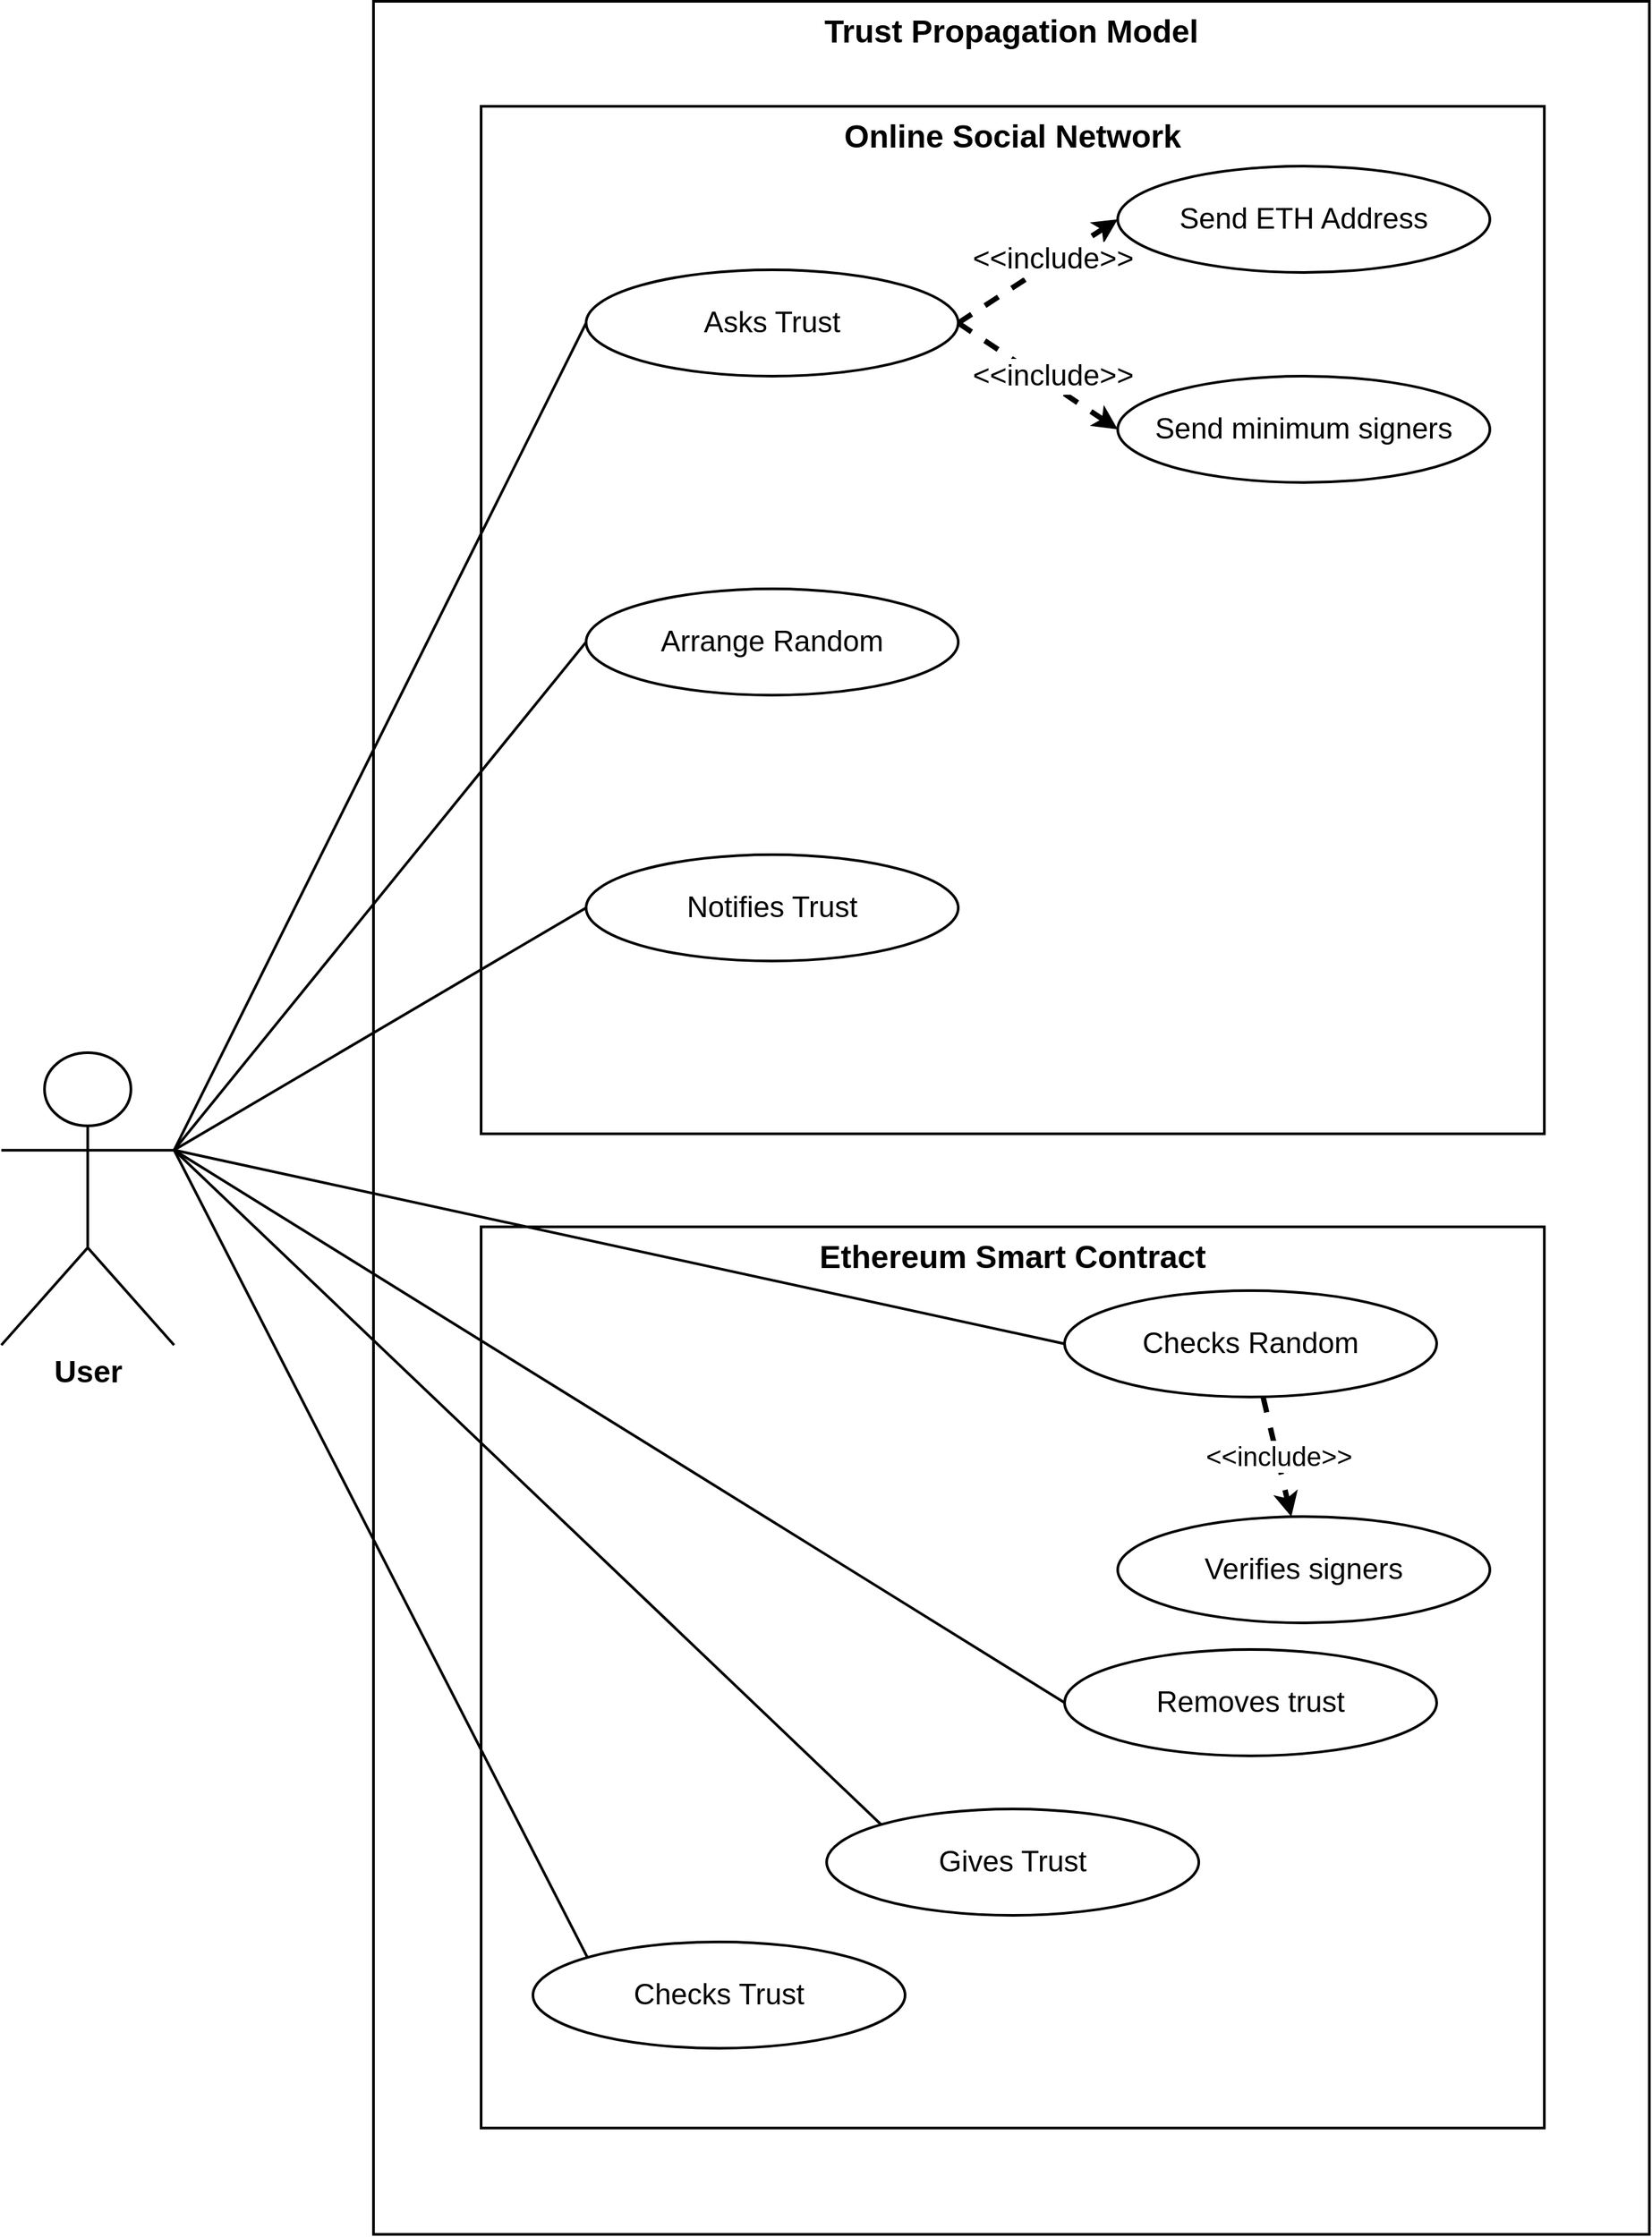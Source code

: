 <mxfile version="22.1.5" type="github">
  <diagram name="Pagina-1" id="KD0p71NW7KmdiMC_3tap">
    <mxGraphModel dx="1493" dy="898" grid="1" gridSize="10" guides="1" tooltips="1" connect="1" arrows="1" fold="1" page="1" pageScale="1" pageWidth="827" pageHeight="1169" math="0" shadow="0">
      <root>
        <mxCell id="0" />
        <mxCell id="1" parent="0" />
        <mxCell id="zukYgAwYILHTxyN00kDu-1" value="&lt;h1 style=&quot;line-height: 0%;&quot;&gt;Online Social Network&lt;/h1&gt;" style="rounded=0;whiteSpace=wrap;html=1;fillColor=none;labelPosition=center;verticalLabelPosition=middle;align=center;verticalAlign=top;horizontal=1;labelBackgroundColor=none;strokeWidth=2;" parent="1" vertex="1">
          <mxGeometry x="441" y="159" width="800" height="773" as="geometry" />
        </mxCell>
        <mxCell id="zukYgAwYILHTxyN00kDu-37" value="&lt;h1 style=&quot;line-height: 0%;&quot;&gt;Trust Propagation Model&lt;/h1&gt;" style="rounded=0;whiteSpace=wrap;html=1;fillColor=none;labelPosition=center;verticalLabelPosition=middle;align=center;verticalAlign=top;horizontal=1;labelBackgroundColor=none;strokeWidth=2;" parent="1" vertex="1">
          <mxGeometry x="360" y="80" width="960" height="1680" as="geometry" />
        </mxCell>
        <mxCell id="zukYgAwYILHTxyN00kDu-3" value="&lt;h1 style=&quot;line-height: 0%;&quot;&gt;Ethereum Smart Contract&lt;/h1&gt;" style="rounded=0;whiteSpace=wrap;html=1;fillColor=none;labelPosition=center;verticalLabelPosition=middle;align=center;verticalAlign=top;horizontal=1;labelBackgroundColor=none;strokeWidth=2;" parent="1" vertex="1">
          <mxGeometry x="441" y="1002" width="800" height="678" as="geometry" />
        </mxCell>
        <mxCell id="zukYgAwYILHTxyN00kDu-9" style="rounded=0;orthogonalLoop=1;jettySize=auto;html=1;exitX=1;exitY=0.333;exitDx=0;exitDy=0;exitPerimeter=0;entryX=0;entryY=0.5;entryDx=0;entryDy=0;strokeWidth=2;endArrow=none;endFill=0;" parent="1" source="zukYgAwYILHTxyN00kDu-4" target="zukYgAwYILHTxyN00kDu-8" edge="1">
          <mxGeometry relative="1" as="geometry" />
        </mxCell>
        <mxCell id="zukYgAwYILHTxyN00kDu-27" style="rounded=0;orthogonalLoop=1;jettySize=auto;html=1;exitX=1;exitY=0.333;exitDx=0;exitDy=0;exitPerimeter=0;strokeWidth=2;endArrow=none;endFill=0;entryX=0;entryY=0.5;entryDx=0;entryDy=0;" parent="1" source="zukYgAwYILHTxyN00kDu-4" target="zukYgAwYILHTxyN00kDu-25" edge="1">
          <mxGeometry relative="1" as="geometry" />
        </mxCell>
        <mxCell id="zukYgAwYILHTxyN00kDu-34" style="rounded=0;orthogonalLoop=1;jettySize=auto;html=1;exitX=1;exitY=0.333;exitDx=0;exitDy=0;exitPerimeter=0;entryX=0;entryY=0.5;entryDx=0;entryDy=0;endArrow=none;endFill=0;strokeWidth=2;" parent="1" source="zukYgAwYILHTxyN00kDu-4" target="zukYgAwYILHTxyN00kDu-28" edge="1">
          <mxGeometry relative="1" as="geometry" />
        </mxCell>
        <mxCell id="zukYgAwYILHTxyN00kDu-52" style="rounded=0;orthogonalLoop=1;jettySize=auto;html=1;exitX=1;exitY=0.333;exitDx=0;exitDy=0;exitPerimeter=0;entryX=0;entryY=0.5;entryDx=0;entryDy=0;strokeWidth=2;endArrow=none;endFill=0;" parent="1" source="zukYgAwYILHTxyN00kDu-4" target="zukYgAwYILHTxyN00kDu-51" edge="1">
          <mxGeometry relative="1" as="geometry" />
        </mxCell>
        <mxCell id="s4xfgdplAtvyBz_P0e0U-3" style="rounded=0;orthogonalLoop=1;jettySize=auto;html=1;exitX=1;exitY=0.333;exitDx=0;exitDy=0;exitPerimeter=0;entryX=0;entryY=0.5;entryDx=0;entryDy=0;strokeWidth=2;endArrow=none;endFill=0;" parent="1" source="zukYgAwYILHTxyN00kDu-4" target="zukYgAwYILHTxyN00kDu-54" edge="1">
          <mxGeometry relative="1" as="geometry" />
        </mxCell>
        <mxCell id="s4xfgdplAtvyBz_P0e0U-4" style="rounded=0;orthogonalLoop=1;jettySize=auto;html=1;exitX=1;exitY=0.333;exitDx=0;exitDy=0;exitPerimeter=0;entryX=0;entryY=0;entryDx=0;entryDy=0;strokeWidth=2;endArrow=none;endFill=0;" parent="1" source="zukYgAwYILHTxyN00kDu-4" target="zukYgAwYILHTxyN00kDu-56" edge="1">
          <mxGeometry relative="1" as="geometry" />
        </mxCell>
        <mxCell id="s4xfgdplAtvyBz_P0e0U-5" style="rounded=0;orthogonalLoop=1;jettySize=auto;html=1;exitX=1;exitY=0.333;exitDx=0;exitDy=0;exitPerimeter=0;entryX=0;entryY=0;entryDx=0;entryDy=0;strokeWidth=2;endArrow=none;endFill=0;" parent="1" source="zukYgAwYILHTxyN00kDu-4" target="zukYgAwYILHTxyN00kDu-53" edge="1">
          <mxGeometry relative="1" as="geometry" />
        </mxCell>
        <mxCell id="zukYgAwYILHTxyN00kDu-4" value="User" style="shape=umlActor;verticalLabelPosition=bottom;verticalAlign=top;html=1;align=center;strokeWidth=2;fontSize=23;fontStyle=1" parent="1" vertex="1">
          <mxGeometry x="80" y="871" width="130" height="220" as="geometry" />
        </mxCell>
        <mxCell id="zukYgAwYILHTxyN00kDu-17" style="rounded=0;orthogonalLoop=1;jettySize=auto;html=1;exitX=1;exitY=0.5;exitDx=0;exitDy=0;entryX=0;entryY=0.5;entryDx=0;entryDy=0;dashed=1;strokeWidth=4;" parent="1" source="zukYgAwYILHTxyN00kDu-8" target="zukYgAwYILHTxyN00kDu-15" edge="1">
          <mxGeometry relative="1" as="geometry" />
        </mxCell>
        <mxCell id="zukYgAwYILHTxyN00kDu-19" value="&amp;lt;&amp;lt;include&amp;gt;&amp;gt;" style="edgeLabel;html=1;align=center;verticalAlign=middle;resizable=0;points=[];fontSize=22;" parent="zukYgAwYILHTxyN00kDu-17" vertex="1" connectable="0">
          <mxGeometry x="-0.092" y="-4" relative="1" as="geometry">
            <mxPoint x="18" as="offset" />
          </mxGeometry>
        </mxCell>
        <mxCell id="zukYgAwYILHTxyN00kDu-22" style="rounded=0;orthogonalLoop=1;jettySize=auto;html=1;exitX=1;exitY=0.5;exitDx=0;exitDy=0;entryX=0;entryY=0.5;entryDx=0;entryDy=0;dashed=1;strokeWidth=4;" parent="1" source="zukYgAwYILHTxyN00kDu-8" target="zukYgAwYILHTxyN00kDu-14" edge="1">
          <mxGeometry relative="1" as="geometry" />
        </mxCell>
        <mxCell id="zukYgAwYILHTxyN00kDu-24" value="&amp;lt;&amp;lt;include&amp;gt;&amp;gt;" style="edgeLabel;html=1;align=center;verticalAlign=middle;resizable=0;points=[];fontSize=22;" parent="zukYgAwYILHTxyN00kDu-22" vertex="1" connectable="0">
          <mxGeometry x="0.199" y="2" relative="1" as="geometry">
            <mxPoint as="offset" />
          </mxGeometry>
        </mxCell>
        <mxCell id="zukYgAwYILHTxyN00kDu-8" value="&lt;font style=&quot;font-size: 22px;&quot;&gt;Asks Trust&lt;/font&gt;" style="ellipse;whiteSpace=wrap;html=1;strokeWidth=2;" parent="1" vertex="1">
          <mxGeometry x="520" y="282" width="280" height="80" as="geometry" />
        </mxCell>
        <mxCell id="zukYgAwYILHTxyN00kDu-14" value="&lt;font style=&quot;font-size: 22px;&quot;&gt;Send ETH Address&lt;/font&gt;" style="ellipse;whiteSpace=wrap;html=1;strokeWidth=2;" parent="1" vertex="1">
          <mxGeometry x="920" y="204" width="280" height="80" as="geometry" />
        </mxCell>
        <mxCell id="zukYgAwYILHTxyN00kDu-15" value="&lt;font style=&quot;font-size: 22px;&quot;&gt;Send minimum signers&lt;/font&gt;" style="ellipse;whiteSpace=wrap;html=1;strokeWidth=2;" parent="1" vertex="1">
          <mxGeometry x="920" y="362" width="280" height="80" as="geometry" />
        </mxCell>
        <mxCell id="zukYgAwYILHTxyN00kDu-25" value="&lt;font style=&quot;font-size: 22px;&quot;&gt;Arrange Random&lt;/font&gt;" style="ellipse;whiteSpace=wrap;html=1;strokeWidth=2;" parent="1" vertex="1">
          <mxGeometry x="520" y="522" width="280" height="80" as="geometry" />
        </mxCell>
        <mxCell id="zukYgAwYILHTxyN00kDu-28" value="&lt;font style=&quot;font-size: 22px;&quot;&gt;Notifies Trust&lt;/font&gt;" style="ellipse;whiteSpace=wrap;html=1;strokeWidth=2;" parent="1" vertex="1">
          <mxGeometry x="520" y="722" width="280" height="80" as="geometry" />
        </mxCell>
        <mxCell id="zukYgAwYILHTxyN00kDu-46" value="&lt;font style=&quot;font-size: 22px;&quot;&gt;Verifies signers&lt;/font&gt;" style="ellipse;whiteSpace=wrap;html=1;strokeWidth=2;" parent="1" vertex="1">
          <mxGeometry x="920" y="1220" width="280" height="80" as="geometry" />
        </mxCell>
        <mxCell id="-XPpBkyDonKEM55uzG8h-2" value="" style="rounded=0;orthogonalLoop=1;jettySize=auto;html=1;endArrow=classic;endFill=1;strokeWidth=4;dashed=1;" edge="1" parent="1" source="zukYgAwYILHTxyN00kDu-51" target="zukYgAwYILHTxyN00kDu-46">
          <mxGeometry relative="1" as="geometry" />
        </mxCell>
        <mxCell id="-XPpBkyDonKEM55uzG8h-6" value="&lt;font style=&quot;font-size: 20px;&quot;&gt;&amp;lt;&amp;lt;include&amp;gt;&amp;gt;&lt;/font&gt;" style="edgeLabel;html=1;align=center;verticalAlign=middle;resizable=0;points=[];" vertex="1" connectable="0" parent="-XPpBkyDonKEM55uzG8h-2">
          <mxGeometry x="-0.023" y="1" relative="1" as="geometry">
            <mxPoint as="offset" />
          </mxGeometry>
        </mxCell>
        <mxCell id="zukYgAwYILHTxyN00kDu-51" value="&lt;span style=&quot;font-size: 22px;&quot;&gt;Checks Random&lt;/span&gt;" style="ellipse;whiteSpace=wrap;html=1;strokeWidth=2;" parent="1" vertex="1">
          <mxGeometry x="880" y="1050" width="280" height="80" as="geometry" />
        </mxCell>
        <mxCell id="zukYgAwYILHTxyN00kDu-53" value="&lt;font style=&quot;font-size: 22px;&quot;&gt;Checks Trust&lt;/font&gt;" style="ellipse;whiteSpace=wrap;html=1;strokeWidth=2;" parent="1" vertex="1">
          <mxGeometry x="480" y="1540" width="280" height="80" as="geometry" />
        </mxCell>
        <mxCell id="zukYgAwYILHTxyN00kDu-54" value="&lt;font style=&quot;font-size: 22px;&quot;&gt;Removes trust&lt;/font&gt;" style="ellipse;whiteSpace=wrap;html=1;strokeWidth=2;" parent="1" vertex="1">
          <mxGeometry x="880" y="1320" width="280" height="80" as="geometry" />
        </mxCell>
        <mxCell id="zukYgAwYILHTxyN00kDu-56" value="&lt;span style=&quot;font-size: 22px;&quot;&gt;Gives Trust&lt;/span&gt;" style="ellipse;whiteSpace=wrap;html=1;strokeWidth=2;" parent="1" vertex="1">
          <mxGeometry x="701" y="1440" width="280" height="80" as="geometry" />
        </mxCell>
      </root>
    </mxGraphModel>
  </diagram>
</mxfile>
